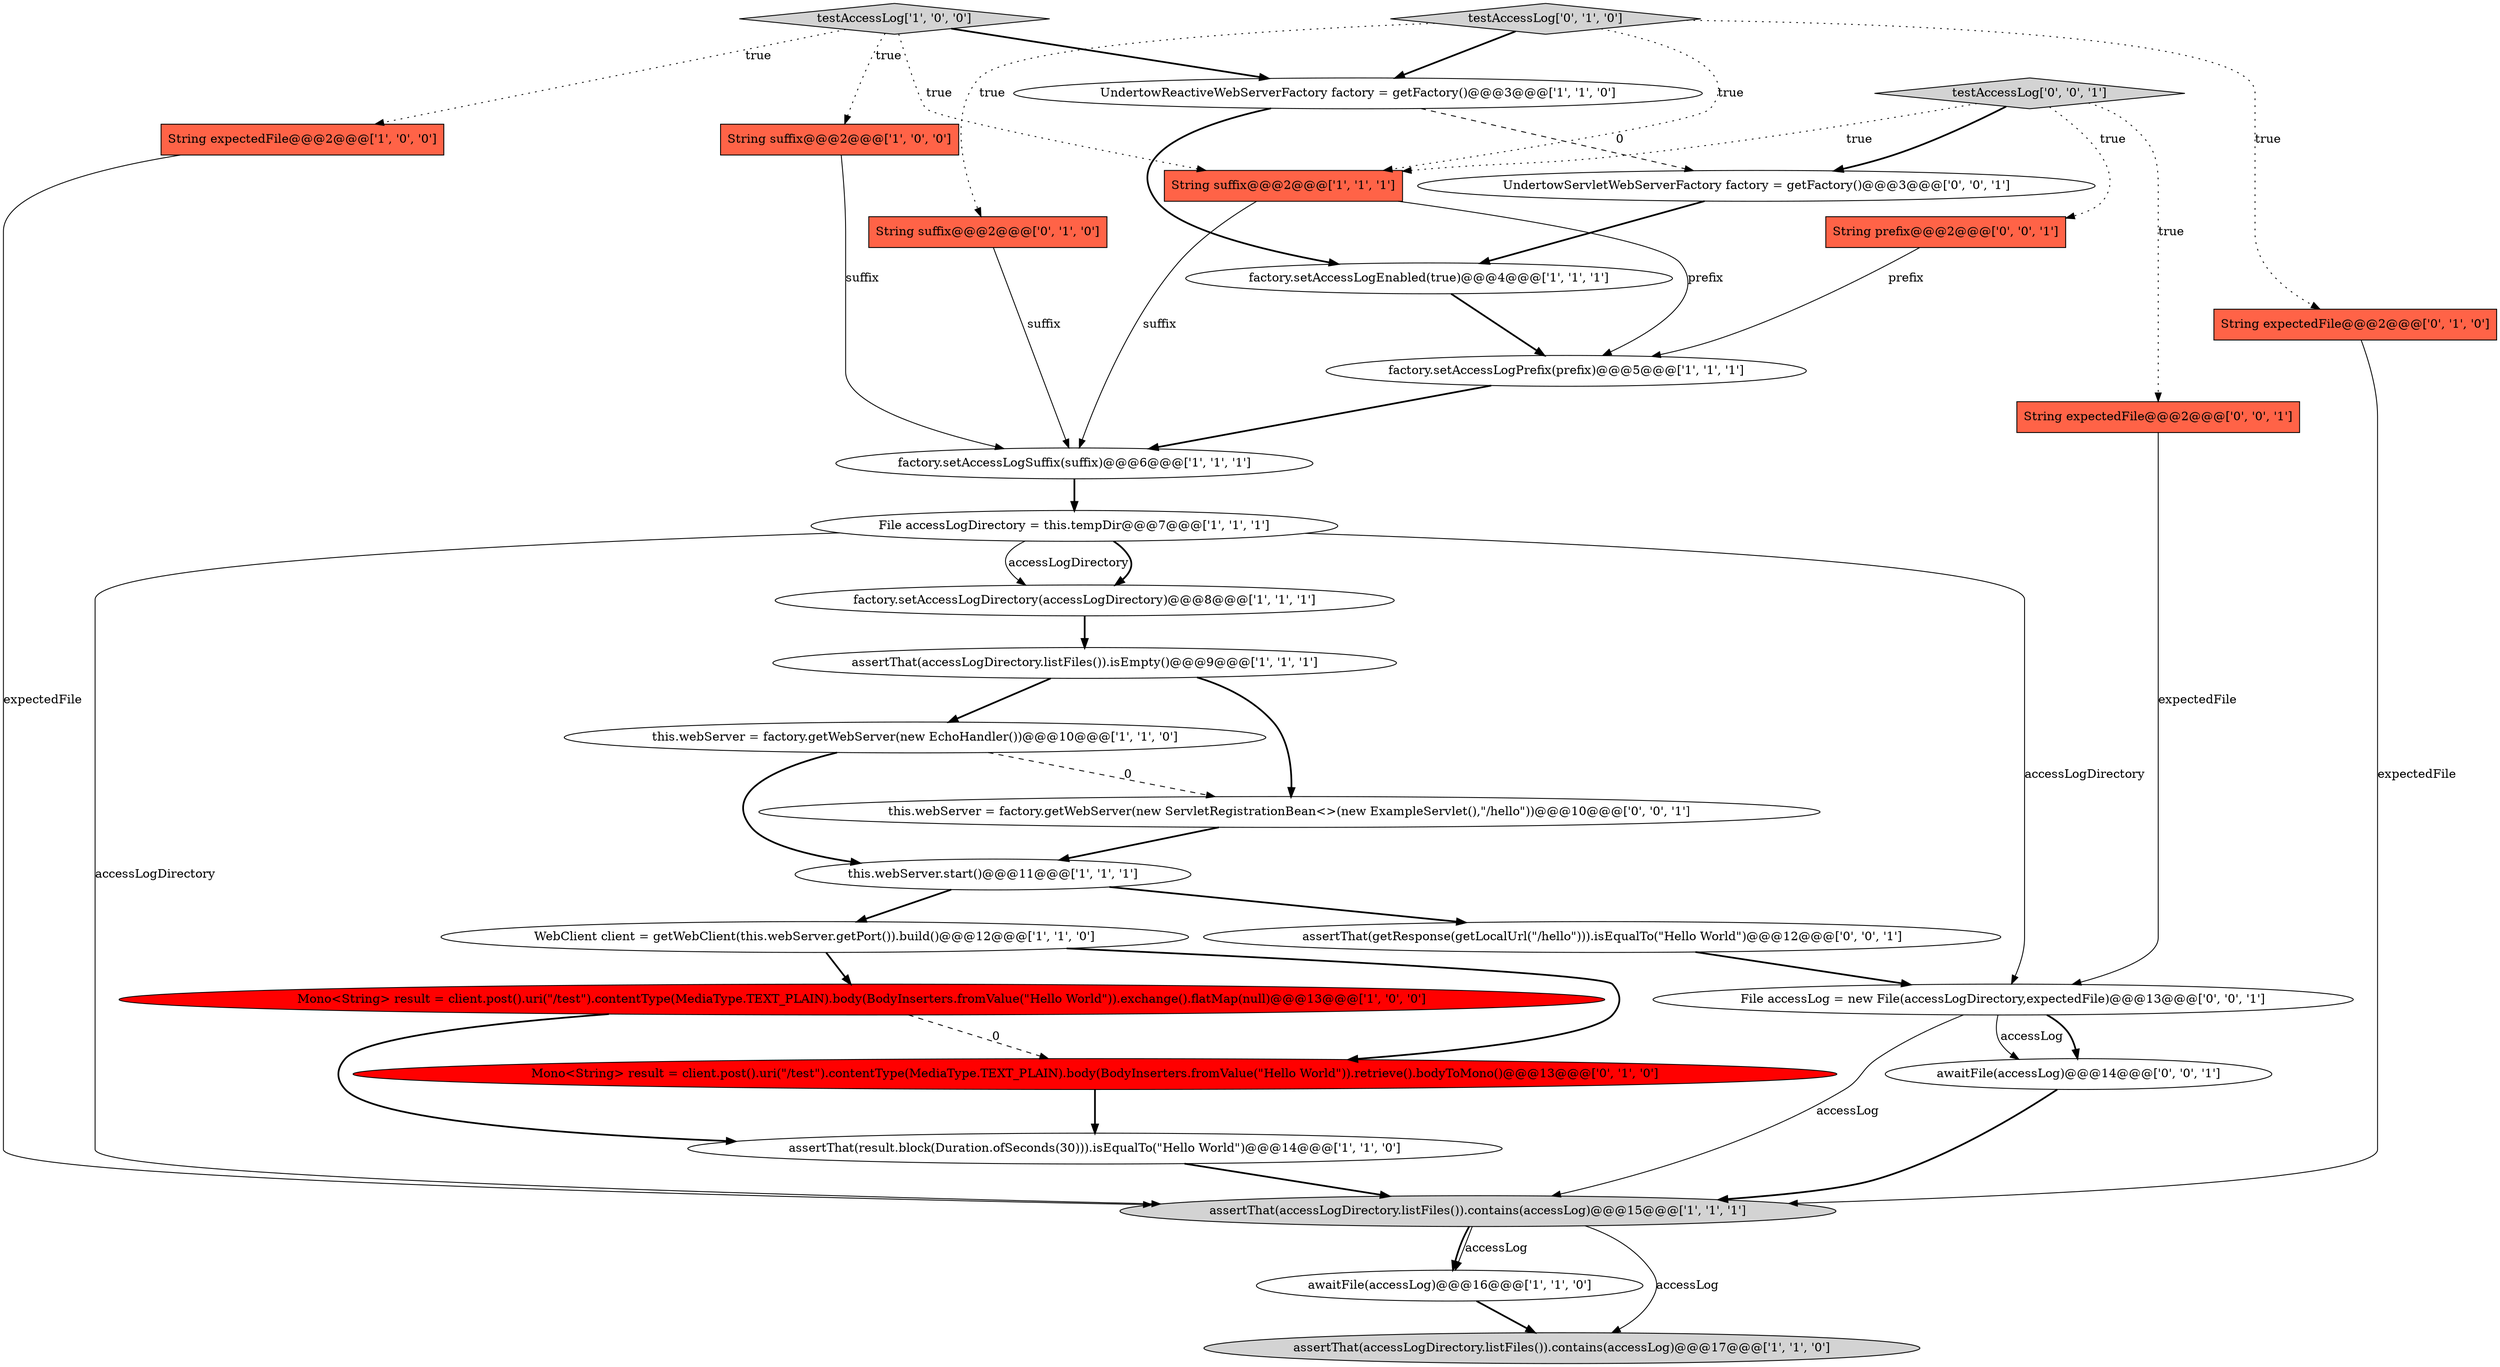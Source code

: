 digraph {
10 [style = filled, label = "File accessLogDirectory = this.tempDir@@@7@@@['1', '1', '1']", fillcolor = white, shape = ellipse image = "AAA0AAABBB1BBB"];
1 [style = filled, label = "this.webServer.start()@@@11@@@['1', '1', '1']", fillcolor = white, shape = ellipse image = "AAA0AAABBB1BBB"];
6 [style = filled, label = "assertThat(accessLogDirectory.listFiles()).contains(accessLog)@@@15@@@['1', '1', '1']", fillcolor = lightgray, shape = ellipse image = "AAA0AAABBB1BBB"];
15 [style = filled, label = "WebClient client = getWebClient(this.webServer.getPort()).build()@@@12@@@['1', '1', '0']", fillcolor = white, shape = ellipse image = "AAA0AAABBB1BBB"];
3 [style = filled, label = "Mono<String> result = client.post().uri(\"/test\").contentType(MediaType.TEXT_PLAIN).body(BodyInserters.fromValue(\"Hello World\")).exchange().flatMap(null)@@@13@@@['1', '0', '0']", fillcolor = red, shape = ellipse image = "AAA1AAABBB1BBB"];
12 [style = filled, label = "String expectedFile@@@2@@@['1', '0', '0']", fillcolor = tomato, shape = box image = "AAA0AAABBB1BBB"];
7 [style = filled, label = "awaitFile(accessLog)@@@16@@@['1', '1', '0']", fillcolor = white, shape = ellipse image = "AAA0AAABBB1BBB"];
18 [style = filled, label = "assertThat(accessLogDirectory.listFiles()).contains(accessLog)@@@17@@@['1', '1', '0']", fillcolor = lightgray, shape = ellipse image = "AAA0AAABBB1BBB"];
9 [style = filled, label = "testAccessLog['1', '0', '0']", fillcolor = lightgray, shape = diamond image = "AAA0AAABBB1BBB"];
26 [style = filled, label = "String prefix@@@2@@@['0', '0', '1']", fillcolor = tomato, shape = box image = "AAA0AAABBB3BBB"];
28 [style = filled, label = "String expectedFile@@@2@@@['0', '0', '1']", fillcolor = tomato, shape = box image = "AAA0AAABBB3BBB"];
13 [style = filled, label = "UndertowReactiveWebServerFactory factory = getFactory()@@@3@@@['1', '1', '0']", fillcolor = white, shape = ellipse image = "AAA0AAABBB1BBB"];
8 [style = filled, label = "factory.setAccessLogPrefix(prefix)@@@5@@@['1', '1', '1']", fillcolor = white, shape = ellipse image = "AAA0AAABBB1BBB"];
23 [style = filled, label = "this.webServer = factory.getWebServer(new ServletRegistrationBean<>(new ExampleServlet(),\"/hello\"))@@@10@@@['0', '0', '1']", fillcolor = white, shape = ellipse image = "AAA0AAABBB3BBB"];
16 [style = filled, label = "String suffix@@@2@@@['1', '1', '1']", fillcolor = tomato, shape = box image = "AAA0AAABBB1BBB"];
29 [style = filled, label = "File accessLog = new File(accessLogDirectory,expectedFile)@@@13@@@['0', '0', '1']", fillcolor = white, shape = ellipse image = "AAA0AAABBB3BBB"];
24 [style = filled, label = "assertThat(getResponse(getLocalUrl(\"/hello\"))).isEqualTo(\"Hello World\")@@@12@@@['0', '0', '1']", fillcolor = white, shape = ellipse image = "AAA0AAABBB3BBB"];
20 [style = filled, label = "String suffix@@@2@@@['0', '1', '0']", fillcolor = tomato, shape = box image = "AAA0AAABBB2BBB"];
30 [style = filled, label = "awaitFile(accessLog)@@@14@@@['0', '0', '1']", fillcolor = white, shape = ellipse image = "AAA0AAABBB3BBB"];
0 [style = filled, label = "factory.setAccessLogEnabled(true)@@@4@@@['1', '1', '1']", fillcolor = white, shape = ellipse image = "AAA0AAABBB1BBB"];
14 [style = filled, label = "factory.setAccessLogSuffix(suffix)@@@6@@@['1', '1', '1']", fillcolor = white, shape = ellipse image = "AAA0AAABBB1BBB"];
27 [style = filled, label = "UndertowServletWebServerFactory factory = getFactory()@@@3@@@['0', '0', '1']", fillcolor = white, shape = ellipse image = "AAA0AAABBB3BBB"];
4 [style = filled, label = "assertThat(accessLogDirectory.listFiles()).isEmpty()@@@9@@@['1', '1', '1']", fillcolor = white, shape = ellipse image = "AAA0AAABBB1BBB"];
21 [style = filled, label = "Mono<String> result = client.post().uri(\"/test\").contentType(MediaType.TEXT_PLAIN).body(BodyInserters.fromValue(\"Hello World\")).retrieve().bodyToMono()@@@13@@@['0', '1', '0']", fillcolor = red, shape = ellipse image = "AAA1AAABBB2BBB"];
2 [style = filled, label = "assertThat(result.block(Duration.ofSeconds(30))).isEqualTo(\"Hello World\")@@@14@@@['1', '1', '0']", fillcolor = white, shape = ellipse image = "AAA0AAABBB1BBB"];
5 [style = filled, label = "String suffix@@@2@@@['1', '0', '0']", fillcolor = tomato, shape = box image = "AAA0AAABBB1BBB"];
11 [style = filled, label = "factory.setAccessLogDirectory(accessLogDirectory)@@@8@@@['1', '1', '1']", fillcolor = white, shape = ellipse image = "AAA0AAABBB1BBB"];
19 [style = filled, label = "String expectedFile@@@2@@@['0', '1', '0']", fillcolor = tomato, shape = box image = "AAA0AAABBB2BBB"];
17 [style = filled, label = "this.webServer = factory.getWebServer(new EchoHandler())@@@10@@@['1', '1', '0']", fillcolor = white, shape = ellipse image = "AAA0AAABBB1BBB"];
22 [style = filled, label = "testAccessLog['0', '1', '0']", fillcolor = lightgray, shape = diamond image = "AAA0AAABBB2BBB"];
25 [style = filled, label = "testAccessLog['0', '0', '1']", fillcolor = lightgray, shape = diamond image = "AAA0AAABBB3BBB"];
5->14 [style = solid, label="suffix"];
9->12 [style = dotted, label="true"];
22->19 [style = dotted, label="true"];
4->17 [style = bold, label=""];
10->6 [style = solid, label="accessLogDirectory"];
17->1 [style = bold, label=""];
27->0 [style = bold, label=""];
29->30 [style = bold, label=""];
3->21 [style = dashed, label="0"];
2->6 [style = bold, label=""];
15->21 [style = bold, label=""];
1->15 [style = bold, label=""];
29->30 [style = solid, label="accessLog"];
11->4 [style = bold, label=""];
8->14 [style = bold, label=""];
14->10 [style = bold, label=""];
28->29 [style = solid, label="expectedFile"];
25->28 [style = dotted, label="true"];
24->29 [style = bold, label=""];
4->23 [style = bold, label=""];
15->3 [style = bold, label=""];
10->11 [style = solid, label="accessLogDirectory"];
6->7 [style = solid, label="accessLog"];
30->6 [style = bold, label=""];
21->2 [style = bold, label=""];
25->27 [style = bold, label=""];
16->14 [style = solid, label="suffix"];
19->6 [style = solid, label="expectedFile"];
22->20 [style = dotted, label="true"];
12->6 [style = solid, label="expectedFile"];
13->27 [style = dashed, label="0"];
3->2 [style = bold, label=""];
10->29 [style = solid, label="accessLogDirectory"];
1->24 [style = bold, label=""];
26->8 [style = solid, label="prefix"];
22->16 [style = dotted, label="true"];
16->8 [style = solid, label="prefix"];
0->8 [style = bold, label=""];
6->18 [style = solid, label="accessLog"];
7->18 [style = bold, label=""];
29->6 [style = solid, label="accessLog"];
9->13 [style = bold, label=""];
23->1 [style = bold, label=""];
17->23 [style = dashed, label="0"];
9->16 [style = dotted, label="true"];
6->7 [style = bold, label=""];
25->26 [style = dotted, label="true"];
22->13 [style = bold, label=""];
25->16 [style = dotted, label="true"];
13->0 [style = bold, label=""];
20->14 [style = solid, label="suffix"];
10->11 [style = bold, label=""];
9->5 [style = dotted, label="true"];
}
